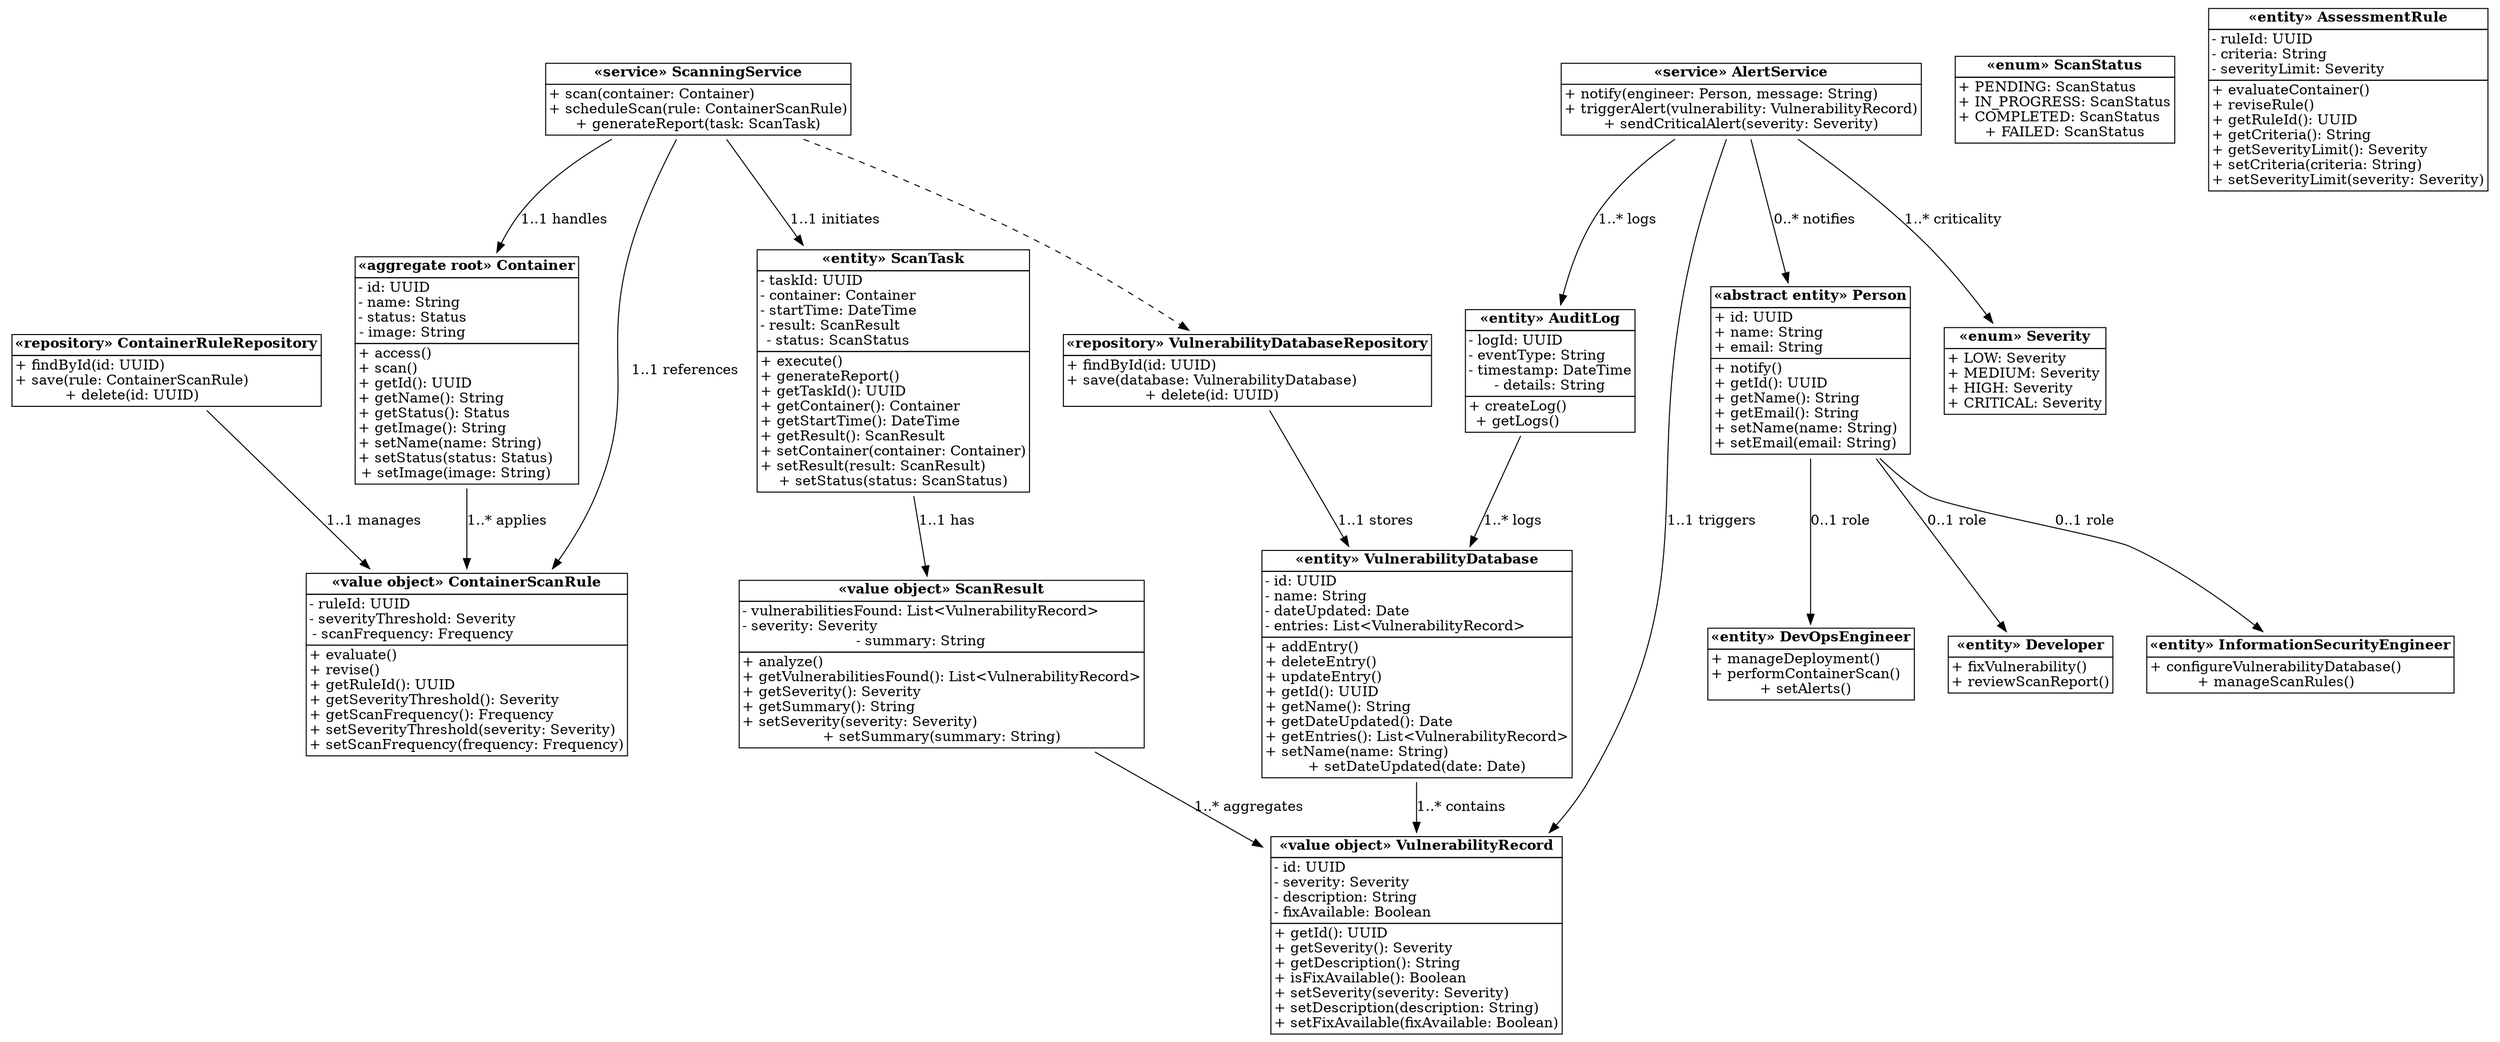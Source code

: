 digraph DDD_Class_Model {
  node [shape=plaintext];


  VulnerabilityDatabase [label=<
    <table border="0" cellborder="1" cellspacing="0">
      <tr><td><b>«entity» VulnerabilityDatabase</b></td></tr>
      <tr><td align="left">- id: UUID<br align="left"/>- name: String<br align="left"/>- dateUpdated: Date<br align="left"/>- entries: List&lt;VulnerabilityRecord&gt;</td></tr>
      <tr><td border="1" align="left">+ addEntry()<br align="left"/>+ deleteEntry()<br align="left"/>+ updateEntry()<br align="left"/>+ getId(): UUID<br align="left"/>+ getName(): String<br align="left"/>+ getDateUpdated(): Date<br align="left"/>+ getEntries(): List&lt;VulnerabilityRecord&gt;<br align="left"/>+ setName(name: String)<br align="left"/>+ setDateUpdated(date: Date)</td></tr>
    </table>>];

  // Value Object: VulnerabilityRecord
  VulnerabilityRecord [label=<
    <table border="0" cellborder="1" cellspacing="0">
      <tr><td><b>«value object» VulnerabilityRecord</b></td></tr>
      <tr><td align="left">- id: UUID<br align="left"/>- severity: Severity<br align="left"/>- description: String<br align="left"/>- fixAvailable: Boolean</td></tr>
      <tr><td border="1" align="left">+ getId(): UUID<br align="left"/>+ getSeverity(): Severity<br align="left"/>+ getDescription(): String<br align="left"/>+ isFixAvailable(): Boolean<br align="left"/>+ setSeverity(severity: Severity)<br align="left"/>+ setDescription(description: String)<br align="left"/>+ setFixAvailable(fixAvailable: Boolean)</td></tr>
    </table>>];


  Container [label=<
    <table border="0" cellborder="1" cellspacing="0">
      <tr><td><b>«aggregate root» Container</b></td></tr>
      <tr><td align="left">- id: UUID<br align="left"/>- name: String<br align="left"/>- status: Status<br align="left"/>- image: String</td></tr>
      <tr><td border="1" align="left">+ access()<br align="left"/>+ scan()<br align="left"/>+ getId(): UUID<br align="left"/>+ getName(): String<br align="left"/>+ getStatus(): Status<br align="left"/>+ getImage(): String<br align="left"/>+ setName(name: String)<br align="left"/>+ setStatus(status: Status)<br align="left"/>+ setImage(image: String)</td></tr>
    </table>>];


  ContainerScanRule [label=<
    <table border="0" cellborder="1" cellspacing="0">
      <tr><td><b>«value object» ContainerScanRule</b></td></tr>
      <tr><td align="left">- ruleId: UUID<br align="left"/>- severityThreshold: Severity<br align="left"/>- scanFrequency: Frequency</td></tr>
      <tr><td border="1" align="left">+ evaluate()<br align="left"/>+ revise()<br align="left"/>+ getRuleId(): UUID<br align="left"/>+ getSeverityThreshold(): Severity<br align="left"/>+ getScanFrequency(): Frequency<br align="left"/>+ setSeverityThreshold(severity: Severity)<br align="left"/>+ setScanFrequency(frequency: Frequency)</td></tr>
    </table>>];


  ScanTask [label=<
    <table border="0" cellborder="1" cellspacing="0">
      <tr><td><b>«entity» ScanTask</b></td></tr>
      <tr><td align="left">- taskId: UUID<br align="left"/>- container: Container<br align="left"/>- startTime: DateTime<br align="left"/>- result: ScanResult<br align="left"/>- status: ScanStatus</td></tr>
      <tr><td border="1" align="left">+ execute()<br align="left"/>+ generateReport()<br align="left"/>+ getTaskId(): UUID<br align="left"/>+ getContainer(): Container<br align="left"/>+ getStartTime(): DateTime<br align="left"/>+ getResult(): ScanResult<br align="left"/>+ setContainer(container: Container)<br align="left"/>+ setResult(result: ScanResult)<br align="left"/>+ setStatus(status: ScanStatus)</td></tr>
    </table>>];


  ScanStatus [label=<
    <table border="0" cellborder="1" cellspacing="0">
      <tr><td><b>«enum» ScanStatus</b></td></tr>
      <tr><td align="left">+ PENDING: ScanStatus<br align="left"/>+ IN_PROGRESS: ScanStatus<br align="left"/>+ COMPLETED: ScanStatus<br align="left"/>+ FAILED: ScanStatus</td></tr>
    </table>>];

  // Value Object: ScanResult
  ScanResult [label=<
    <table border="0" cellborder="1" cellspacing="0">
      <tr><td><b>«value object» ScanResult</b></td></tr>
      <tr><td align="left">- vulnerabilitiesFound: List&lt;VulnerabilityRecord&gt;<br align="left"/>- severity: Severity<br align="left"/>- summary: String</td></tr>
      <tr><td border="1" align="left">+ analyze()<br align="left"/>+ getVulnerabilitiesFound(): List&lt;VulnerabilityRecord&gt;<br align="left"/>+ getSeverity(): Severity<br align="left"/>+ getSummary(): String<br align="left"/>+ setSeverity(severity: Severity)<br align="left"/>+ setSummary(summary: String)</td></tr>
    </table>>];


  AssessmentRule [label=<
    <table border="0" cellborder="1" cellspacing="0">
      <tr><td><b>«entity» AssessmentRule</b></td></tr>
      <tr><td align="left">- ruleId: UUID<br align="left"/>- criteria: String<br align="left"/>- severityLimit: Severity</td></tr>
      <tr><td border="1" align="left">+ evaluateContainer()<br align="left"/>+ reviseRule()<br align="left"/>+ getRuleId(): UUID<br align="left"/>+ getCriteria(): String<br align="left"/>+ getSeverityLimit(): Severity<br align="left"/>+ setCriteria(criteria: String)<br align="left"/>+ setSeverityLimit(severity: Severity)</td></tr>
    </table>>];


  ScanningService [label=<
    <table border="0" cellborder="1" cellspacing="0">
      <tr><td><b>«service» ScanningService</b></td></tr>
      <tr><td align="left">+ scan(container: Container)<br align="left"/>+ scheduleScan(rule: ContainerScanRule)<br align="left"/>+ generateReport(task: ScanTask)</td></tr>
    </table>>];


  AlertService [label=<
    <table border="0" cellborder="1" cellspacing="0">
      <tr><td><b>«service» AlertService</b></td></tr>
      <tr><td align="left">+ notify(engineer: Person, message: String)<br align="left"/>+ triggerAlert(vulnerability: VulnerabilityRecord)<br align="left"/>+ sendCriticalAlert(severity: Severity)</td></tr>
    </table>>];


  AuditLog [label=<
    <table border="0" cellborder="1" cellspacing="0">
      <tr><td><b>«entity» AuditLog</b></td></tr>
      <tr><td align="left">- logId: UUID<br align="left"/>- eventType: String<br align="left"/>- timestamp: DateTime<br align="left"/>- details: String</td></tr>
      <tr><td border="1" align="left">+ createLog()<br align="left"/>+ getLogs()</td></tr>
    </table>>];


  VulnerabilityDatabaseRepository [label=<
    <table border="0" cellborder="1" cellspacing="0">
      <tr><td><b>«repository» VulnerabilityDatabaseRepository</b></td></tr>
      <tr><td align="left">+ findById(id: UUID)<br align="left"/>+ save(database: VulnerabilityDatabase)<br align="left"/>+ delete(id: UUID)</td></tr>
    </table>>];


  ContainerRuleRepository [label=<
    <table border="0" cellborder="1" cellspacing="0">
      <tr><td><b>«repository» ContainerRuleRepository</b></td></tr>
      <tr><td align="left">+ findById(id: UUID)<br align="left"/>+ save(rule: ContainerScanRule)<br align="left"/>+ delete(id: UUID)</td></tr>
    </table>>];

  // Abstract Class: Person
  Person [label=<
    <table border="0" cellborder="1" cellspacing="0">
      <tr><td><b>«abstract entity» Person</b></td></tr>
      <tr><td align="left">+ id: UUID<br align="left"/>+ name: String<br align="left"/>+ email: String</td></tr>
      <tr><td border="1" align="left">+ notify()<br align="left"/>+ getId(): UUID<br align="left"/>+ getName(): String<br align="left"/>+ getEmail(): String<br align="left"/>+ setName(name: String)<br align="left"/>+ setEmail(email: String)</td></tr>
    </table>>];

  // Subclass: InformationSecurityEngineer
  InformationSecurityEngineer [label=<
    <table border="0" cellborder="1" cellspacing="0">
      <tr><td><b>«entity» InformationSecurityEngineer</b></td></tr>
      <tr><td align="left">+ configureVulnerabilityDatabase()<br align="left"/>+ manageScanRules()</td></tr>
    </table>>];

  // Subclass: DevOpsEngineer
  DevOpsEngineer [label=<
    <table border="0" cellborder="1" cellspacing="0">
      <tr><td><b>«entity» DevOpsEngineer</b></td></tr>
      <tr><td align="left">+ manageDeployment()<br align="left"/>+ performContainerScan()<br align="left"/>+ setAlerts()</td></tr>
    </table>>];


  Developer [label=<
    <table border="0" cellborder="1" cellspacing="0">
      <tr><td><b>«entity» Developer</b></td></tr>
      <tr><td align="left">+ fixVulnerability()<br align="left"/>+ reviewScanReport()</td></tr>
    </table>>];


  Severity [label=<
    <table border="0" cellborder="1" cellspacing="0">
      <tr><td><b>«enum» Severity</b></td></tr>
      <tr><td align="left">+ LOW: Severity<br align="left"/>+ MEDIUM: Severity<br align="left"/>+ HIGH: Severity<br align="left"/>+ CRITICAL: Severity</td></tr>
    </table>>];


  VulnerabilityDatabase -> VulnerabilityRecord [label="1..* contains" arrowtail=odiamond];
  ScanResult -> VulnerabilityRecord [label="1..* aggregates" arrowtail=odiamond];
  Container -> ContainerScanRule [label="1..* applies" arrowtail=odiamond];
  ScanTask -> ScanResult [label="1..1 has"];
  ScanningService -> Container [label="1..1 handles"];
  ScanningService -> ScanTask [label="1..1 initiates"];
  ScanningService -> ContainerScanRule [label="1..1 references"];
  AlertService -> VulnerabilityRecord [label="1..1 triggers"];
  AlertService -> Person [label="0..* notifies"];
  AlertService -> Severity [label="1..* criticality"];
  VulnerabilityDatabaseRepository -> VulnerabilityDatabase [label="1..1 stores"];
  ContainerRuleRepository -> ContainerScanRule [label="1..1 manages"];
  Person -> InformationSecurityEngineer [label="0..1 role"];
  Person -> DevOpsEngineer [label="0..1 role"];
  Person -> Developer [label="0..1 role"];
  

  AuditLog -> VulnerabilityDatabase [label="1..* logs"];
  ScanningService -> VulnerabilityDatabaseRepository [style=dashed];
  AlertService -> AuditLog [label="1..* logs"];
}
